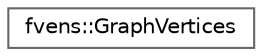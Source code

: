 digraph "Graphical Class Hierarchy"
{
 // LATEX_PDF_SIZE
  bgcolor="transparent";
  edge [fontname=Helvetica,fontsize=10,labelfontname=Helvetica,labelfontsize=10];
  node [fontname=Helvetica,fontsize=10,shape=box,height=0.2,width=0.4];
  rankdir="LR";
  Node0 [id="Node000000",label="fvens::GraphVertices",height=0.2,width=0.4,color="grey40", fillcolor="white", style="filled",URL="$structfvens_1_1GraphVertices.html",tooltip="Details needed."];
}
